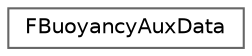 digraph "Graphical Class Hierarchy"
{
 // INTERACTIVE_SVG=YES
 // LATEX_PDF_SIZE
  bgcolor="transparent";
  edge [fontname=Helvetica,fontsize=10,labelfontname=Helvetica,labelfontsize=10];
  node [fontname=Helvetica,fontsize=10,shape=box,height=0.2,width=0.4];
  rankdir="LR";
  Node0 [id="Node000000",label="FBuoyancyAuxData",height=0.2,width=0.4,color="grey40", fillcolor="white", style="filled",URL="$df/dc6/structFBuoyancyAuxData.html",tooltip=" "];
}
